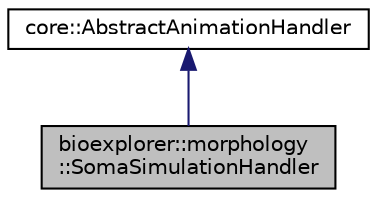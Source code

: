 digraph "bioexplorer::morphology::SomaSimulationHandler"
{
 // LATEX_PDF_SIZE
  edge [fontname="Helvetica",fontsize="10",labelfontname="Helvetica",labelfontsize="10"];
  node [fontname="Helvetica",fontsize="10",shape=record];
  Node1 [label="bioexplorer::morphology\l::SomaSimulationHandler",height=0.2,width=0.4,color="black", fillcolor="grey75", style="filled", fontcolor="black",tooltip="The SomaSimulationHandler handles the reading of simulation information from the database at a soma l..."];
  Node2 -> Node1 [dir="back",color="midnightblue",fontsize="10",style="solid",fontname="Helvetica"];
  Node2 [label="core::AbstractAnimationHandler",height=0.2,width=0.4,color="black", fillcolor="white", style="filled",URL="$d2/db8/classcore_1_1AbstractAnimationHandler.html",tooltip="The AbstractAnimationHandler class handles simulation frames for the current circuit."];
}
